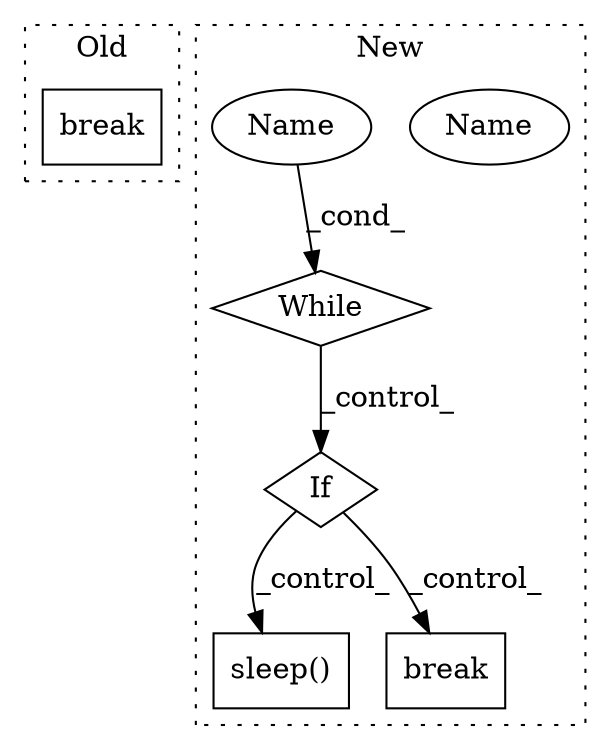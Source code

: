 digraph G {
subgraph cluster0 {
1 [label="break" a="94" s="14503" l="5" shape="box"];
label = "Old";
style="dotted";
}
subgraph cluster1 {
2 [label="sleep()" a="75" s="15344,15373" l="11,1" shape="box"];
3 [label="If" a="96" s="14972" l="3" shape="diamond"];
4 [label="Name" a="87" s="14958" l="4" shape="ellipse"];
5 [label="break" a="94" s="15016" l="5" shape="box"];
6 [label="While" a="52" s="14952,14962" l="6,10" shape="diamond"];
7 [label="Name" a="87" s="14958" l="4" shape="ellipse"];
label = "New";
style="dotted";
}
3 -> 2 [label="_control_"];
3 -> 5 [label="_control_"];
6 -> 3 [label="_control_"];
7 -> 6 [label="_cond_"];
}